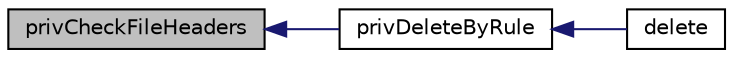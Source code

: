 digraph "privCheckFileHeaders"
{
  edge [fontname="Helvetica",fontsize="10",labelfontname="Helvetica",labelfontsize="10"];
  node [fontname="Helvetica",fontsize="10",shape=record];
  rankdir="LR";
  Node89 [label="privCheckFileHeaders",height=0.2,width=0.4,color="black", fillcolor="grey75", style="filled", fontcolor="black"];
  Node89 -> Node90 [dir="back",color="midnightblue",fontsize="10",style="solid",fontname="Helvetica"];
  Node90 [label="privDeleteByRule",height=0.2,width=0.4,color="black", fillcolor="white", style="filled",URL="$class_pcl_zip.html#ac21c7d0ec65a03bfd942ab89d6a434bf"];
  Node90 -> Node91 [dir="back",color="midnightblue",fontsize="10",style="solid",fontname="Helvetica"];
  Node91 [label="delete",height=0.2,width=0.4,color="black", fillcolor="white", style="filled",URL="$class_pcl_zip.html#a13bdffdd926f26b825ea57066334ff01"];
}
